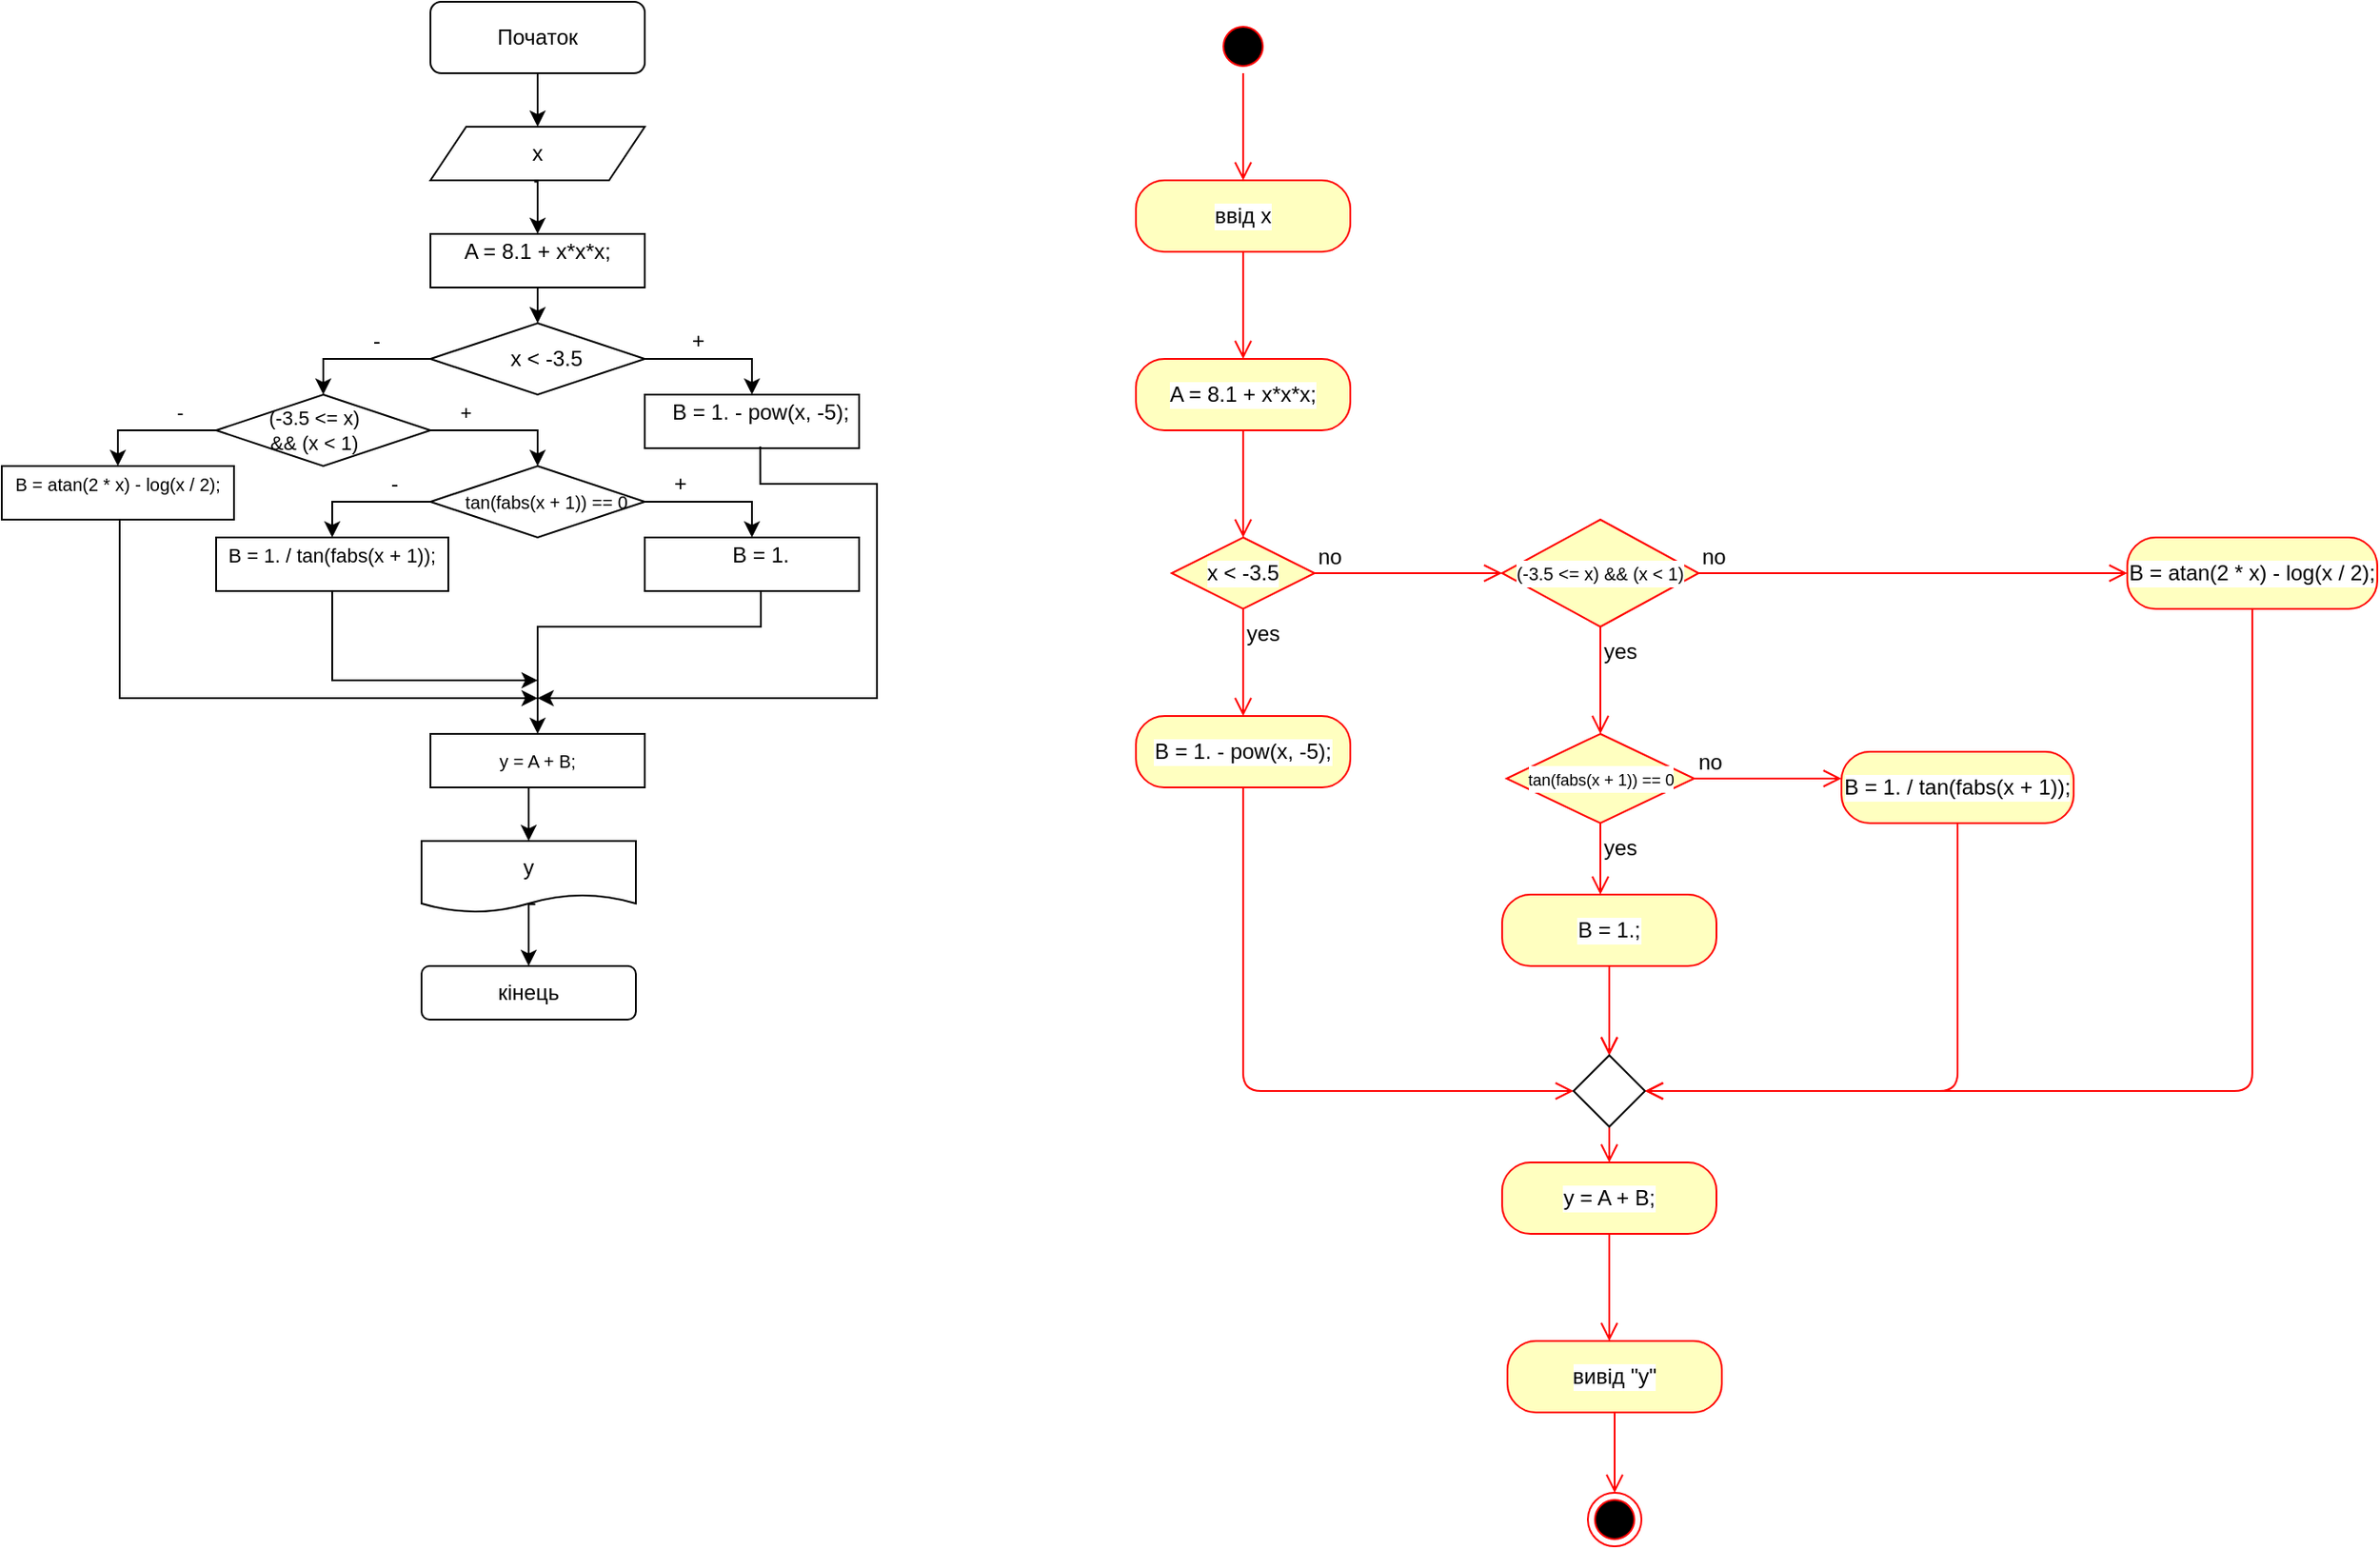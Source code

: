<mxfile version="13.8.0" type="device"><diagram id="_zxZsBG4DTkRxUMZkxQ4" name="Page-1"><mxGraphModel dx="1955" dy="1030" grid="1" gridSize="10" guides="1" tooltips="1" connect="1" arrows="1" fold="1" page="1" pageScale="1" pageWidth="850" pageHeight="1100" math="0" shadow="0"><root><mxCell id="0"/><mxCell id="1" parent="0"/><mxCell id="PcTbW34z4467yY1mR02F-1" value="" style="rounded=1;whiteSpace=wrap;html=1;shadow=0;sketch=0;glass=0;" parent="1" vertex="1"><mxGeometry x="280" y="20" width="120" height="40" as="geometry"/></mxCell><mxCell id="PcTbW34z4467yY1mR02F-4" value="" style="shape=parallelogram;perimeter=parallelogramPerimeter;whiteSpace=wrap;html=1;fixedSize=1;shadow=0;glass=0;sketch=0;" parent="1" vertex="1"><mxGeometry x="280" y="90" width="120" height="30" as="geometry"/></mxCell><mxCell id="PcTbW34z4467yY1mR02F-7" value="" style="edgeStyle=orthogonalEdgeStyle;rounded=0;orthogonalLoop=1;jettySize=auto;html=1;exitX=0.5;exitY=1;exitDx=0;exitDy=0;" parent="1" source="PcTbW34z4467yY1mR02F-1" edge="1"><mxGeometry relative="1" as="geometry"><mxPoint x="340" y="70" as="sourcePoint"/><mxPoint x="340" y="90" as="targetPoint"/><Array as="points"/></mxGeometry></mxCell><mxCell id="PcTbW34z4467yY1mR02F-5" value="Початок" style="text;html=1;strokeColor=none;fillColor=none;align=center;verticalAlign=middle;whiteSpace=wrap;rounded=0;shadow=0;glass=0;sketch=0;" parent="1" vertex="1"><mxGeometry x="320" y="30" width="40" height="20" as="geometry"/></mxCell><mxCell id="PcTbW34z4467yY1mR02F-19" value="" style="edgeStyle=orthogonalEdgeStyle;rounded=0;orthogonalLoop=1;jettySize=auto;html=1;entryX=0.5;entryY=0;entryDx=0;entryDy=0;exitX=0.454;exitY=1.288;exitDx=0;exitDy=0;exitPerimeter=0;" parent="1" source="PcTbW34z4467yY1mR02F-6" target="PcTbW34z4467yY1mR02F-18" edge="1"><mxGeometry relative="1" as="geometry"><Array as="points"><mxPoint x="340" y="121"/></Array></mxGeometry></mxCell><mxCell id="PcTbW34z4467yY1mR02F-6" value="х" style="text;html=1;strokeColor=none;fillColor=none;align=center;verticalAlign=middle;whiteSpace=wrap;rounded=0;shadow=0;glass=0;sketch=0;" parent="1" vertex="1"><mxGeometry x="320" y="95" width="40" height="20" as="geometry"/></mxCell><mxCell id="PcTbW34z4467yY1mR02F-8" value="" style="rounded=0;whiteSpace=wrap;html=1;shadow=0;glass=0;sketch=0;" parent="1" vertex="1"><mxGeometry x="280" y="150" width="120" height="30" as="geometry"/></mxCell><mxCell id="PcTbW34z4467yY1mR02F-24" style="edgeStyle=orthogonalEdgeStyle;rounded=0;orthogonalLoop=1;jettySize=auto;html=1;exitX=1;exitY=0.5;exitDx=0;exitDy=0;entryX=0.5;entryY=0;entryDx=0;entryDy=0;" parent="1" source="PcTbW34z4467yY1mR02F-9" target="PcTbW34z4467yY1mR02F-14" edge="1"><mxGeometry relative="1" as="geometry"/></mxCell><mxCell id="PcTbW34z4467yY1mR02F-25" style="edgeStyle=orthogonalEdgeStyle;rounded=0;orthogonalLoop=1;jettySize=auto;html=1;exitX=0;exitY=0.5;exitDx=0;exitDy=0;entryX=0.5;entryY=0;entryDx=0;entryDy=0;" parent="1" source="PcTbW34z4467yY1mR02F-9" target="PcTbW34z4467yY1mR02F-10" edge="1"><mxGeometry relative="1" as="geometry"/></mxCell><mxCell id="PcTbW34z4467yY1mR02F-9" value="" style="rhombus;whiteSpace=wrap;html=1;shadow=0;glass=0;sketch=0;" parent="1" vertex="1"><mxGeometry x="280" y="200" width="120" height="40" as="geometry"/></mxCell><mxCell id="PcTbW34z4467yY1mR02F-28" style="edgeStyle=orthogonalEdgeStyle;rounded=0;orthogonalLoop=1;jettySize=auto;html=1;exitX=1;exitY=0.5;exitDx=0;exitDy=0;entryX=0.5;entryY=0;entryDx=0;entryDy=0;" parent="1" source="PcTbW34z4467yY1mR02F-10" target="PcTbW34z4467yY1mR02F-11" edge="1"><mxGeometry relative="1" as="geometry"/></mxCell><mxCell id="PcTbW34z4467yY1mR02F-39" style="edgeStyle=orthogonalEdgeStyle;rounded=0;orthogonalLoop=1;jettySize=auto;html=1;exitX=0;exitY=0.5;exitDx=0;exitDy=0;entryX=0.5;entryY=0;entryDx=0;entryDy=0;fontSize=11;" parent="1" source="PcTbW34z4467yY1mR02F-10" target="PcTbW34z4467yY1mR02F-17" edge="1"><mxGeometry relative="1" as="geometry"/></mxCell><mxCell id="PcTbW34z4467yY1mR02F-10" value="" style="rhombus;whiteSpace=wrap;html=1;shadow=0;glass=0;sketch=0;" parent="1" vertex="1"><mxGeometry x="160" y="240" width="120" height="40" as="geometry"/></mxCell><mxCell id="PcTbW34z4467yY1mR02F-40" style="edgeStyle=orthogonalEdgeStyle;rounded=0;orthogonalLoop=1;jettySize=auto;html=1;exitX=0;exitY=0.5;exitDx=0;exitDy=0;entryX=0.5;entryY=0;entryDx=0;entryDy=0;fontSize=11;" parent="1" source="PcTbW34z4467yY1mR02F-11" target="PcTbW34z4467yY1mR02F-16" edge="1"><mxGeometry relative="1" as="geometry"/></mxCell><mxCell id="PcTbW34z4467yY1mR02F-11" value="" style="rhombus;whiteSpace=wrap;html=1;shadow=0;glass=0;sketch=0;" parent="1" vertex="1"><mxGeometry x="280" y="280" width="120" height="40" as="geometry"/></mxCell><mxCell id="PcTbW34z4467yY1mR02F-14" value="" style="rounded=0;whiteSpace=wrap;html=1;shadow=0;glass=0;sketch=0;" parent="1" vertex="1"><mxGeometry x="400" y="240" width="120" height="30" as="geometry"/></mxCell><mxCell id="PcTbW34z4467yY1mR02F-15" value="" style="rounded=0;whiteSpace=wrap;html=1;shadow=0;glass=0;sketch=0;" parent="1" vertex="1"><mxGeometry x="400" y="320" width="120" height="30" as="geometry"/></mxCell><mxCell id="PcTbW34z4467yY1mR02F-16" value="" style="rounded=0;whiteSpace=wrap;html=1;shadow=0;glass=0;sketch=0;" parent="1" vertex="1"><mxGeometry x="160" y="320" width="130" height="30" as="geometry"/></mxCell><mxCell id="PcTbW34z4467yY1mR02F-17" value="" style="rounded=0;whiteSpace=wrap;html=1;shadow=0;glass=0;sketch=0;" parent="1" vertex="1"><mxGeometry x="40" y="280" width="130" height="30" as="geometry"/></mxCell><mxCell id="PcTbW34z4467yY1mR02F-23" style="edgeStyle=orthogonalEdgeStyle;rounded=0;orthogonalLoop=1;jettySize=auto;html=1;entryX=0.5;entryY=0;entryDx=0;entryDy=0;" parent="1" target="PcTbW34z4467yY1mR02F-9" edge="1"><mxGeometry relative="1" as="geometry"><mxPoint x="340" y="180" as="sourcePoint"/></mxGeometry></mxCell><mxCell id="PcTbW34z4467yY1mR02F-18" value="A = 8.1 + x*x*x;" style="text;html=1;strokeColor=none;fillColor=none;align=center;verticalAlign=middle;whiteSpace=wrap;rounded=0;shadow=0;glass=0;sketch=0;" parent="1" vertex="1"><mxGeometry x="295" y="150" width="90" height="20" as="geometry"/></mxCell><mxCell id="PcTbW34z4467yY1mR02F-21" value="x &lt; -3.5" style="text;html=1;strokeColor=none;fillColor=none;align=center;verticalAlign=middle;whiteSpace=wrap;rounded=0;shadow=0;glass=0;sketch=0;" parent="1" vertex="1"><mxGeometry x="320" y="210" width="50" height="20" as="geometry"/></mxCell><mxCell id="PcTbW34z4467yY1mR02F-26" value="+" style="text;html=1;strokeColor=none;fillColor=none;align=center;verticalAlign=middle;whiteSpace=wrap;rounded=0;shadow=0;glass=0;sketch=0;" parent="1" vertex="1"><mxGeometry x="410" y="200" width="40" height="20" as="geometry"/></mxCell><mxCell id="PcTbW34z4467yY1mR02F-27" value="-" style="text;html=1;strokeColor=none;fillColor=none;align=center;verticalAlign=middle;whiteSpace=wrap;rounded=0;shadow=0;glass=0;sketch=0;" parent="1" vertex="1"><mxGeometry x="230" y="200" width="40" height="20" as="geometry"/></mxCell><mxCell id="PcTbW34z4467yY1mR02F-49" style="edgeStyle=orthogonalEdgeStyle;rounded=0;orthogonalLoop=1;jettySize=auto;html=1;fontSize=10;exitX=0.497;exitY=1.45;exitDx=0;exitDy=0;exitPerimeter=0;" parent="1" source="PcTbW34z4467yY1mR02F-29" edge="1"><mxGeometry relative="1" as="geometry"><mxPoint x="340" y="410" as="targetPoint"/><mxPoint x="470" y="290" as="sourcePoint"/><Array as="points"><mxPoint x="465" y="290"/><mxPoint x="530" y="290"/><mxPoint x="530" y="410"/></Array></mxGeometry></mxCell><mxCell id="PcTbW34z4467yY1mR02F-29" value="B = 1. - pow(x, -5);" style="text;html=1;strokeColor=none;fillColor=none;align=center;verticalAlign=middle;whiteSpace=wrap;rounded=0;shadow=0;glass=0;sketch=0;" parent="1" vertex="1"><mxGeometry x="410" y="240" width="110" height="20" as="geometry"/></mxCell><mxCell id="PcTbW34z4467yY1mR02F-30" value="(-3.5 &amp;lt;= x) &amp;amp;&amp;amp; (x &amp;lt; 1)" style="text;html=1;strokeColor=none;fillColor=none;align=center;verticalAlign=middle;whiteSpace=wrap;rounded=0;shadow=0;glass=0;sketch=0;fontSize=11;" parent="1" vertex="1"><mxGeometry x="180" y="250" width="70" height="20" as="geometry"/></mxCell><mxCell id="PcTbW34z4467yY1mR02F-31" value="+" style="text;html=1;strokeColor=none;fillColor=none;align=center;verticalAlign=middle;whiteSpace=wrap;rounded=0;shadow=0;glass=0;sketch=0;fontSize=11;" parent="1" vertex="1"><mxGeometry x="280" y="240" width="40" height="20" as="geometry"/></mxCell><mxCell id="PcTbW34z4467yY1mR02F-34" value="-" style="text;html=1;strokeColor=none;fillColor=none;align=center;verticalAlign=middle;whiteSpace=wrap;rounded=0;shadow=0;glass=0;sketch=0;fontSize=11;" parent="1" vertex="1"><mxGeometry x="120" y="240" width="40" height="20" as="geometry"/></mxCell><mxCell id="PcTbW34z4467yY1mR02F-37" style="edgeStyle=orthogonalEdgeStyle;rounded=0;orthogonalLoop=1;jettySize=auto;html=1;exitX=1;exitY=0.5;exitDx=0;exitDy=0;entryX=0.5;entryY=0;entryDx=0;entryDy=0;fontSize=11;" parent="1" source="PcTbW34z4467yY1mR02F-35" target="PcTbW34z4467yY1mR02F-15" edge="1"><mxGeometry relative="1" as="geometry"/></mxCell><mxCell id="PcTbW34z4467yY1mR02F-35" value="&lt;font style=&quot;font-size: 10px&quot;&gt;tan(fabs(x + 1)) == 0&lt;/font&gt;" style="text;html=1;strokeColor=none;fillColor=none;align=center;verticalAlign=middle;whiteSpace=wrap;rounded=0;shadow=0;glass=0;sketch=0;fontSize=11;" parent="1" vertex="1"><mxGeometry x="290" y="290" width="110" height="20" as="geometry"/></mxCell><mxCell id="PcTbW34z4467yY1mR02F-41" value="+" style="text;html=1;strokeColor=none;fillColor=none;align=center;verticalAlign=middle;whiteSpace=wrap;rounded=0;shadow=0;glass=0;sketch=0;fontSize=12;" parent="1" vertex="1"><mxGeometry x="400" y="280" width="40" height="20" as="geometry"/></mxCell><mxCell id="PcTbW34z4467yY1mR02F-42" value="-" style="text;html=1;strokeColor=none;fillColor=none;align=center;verticalAlign=middle;whiteSpace=wrap;rounded=0;shadow=0;glass=0;sketch=0;fontSize=12;" parent="1" vertex="1"><mxGeometry x="240" y="280" width="40" height="20" as="geometry"/></mxCell><mxCell id="PcTbW34z4467yY1mR02F-48" style="edgeStyle=orthogonalEdgeStyle;rounded=0;orthogonalLoop=1;jettySize=auto;html=1;entryX=0.5;entryY=0;entryDx=0;entryDy=0;fontSize=10;" parent="1" target="PcTbW34z4467yY1mR02F-47" edge="1"><mxGeometry relative="1" as="geometry"><mxPoint x="460" y="350" as="sourcePoint"/><Array as="points"><mxPoint x="465" y="370"/><mxPoint x="340" y="370"/></Array></mxGeometry></mxCell><mxCell id="PcTbW34z4467yY1mR02F-44" value="B = 1." style="text;html=1;strokeColor=none;fillColor=none;align=center;verticalAlign=middle;whiteSpace=wrap;rounded=0;shadow=0;glass=0;sketch=0;fontSize=12;" parent="1" vertex="1"><mxGeometry x="445" y="320" width="40" height="20" as="geometry"/></mxCell><mxCell id="PcTbW34z4467yY1mR02F-50" style="edgeStyle=orthogonalEdgeStyle;rounded=0;orthogonalLoop=1;jettySize=auto;html=1;fontSize=10;" parent="1" edge="1"><mxGeometry relative="1" as="geometry"><mxPoint x="340" y="400" as="targetPoint"/><mxPoint x="225" y="350" as="sourcePoint"/><Array as="points"><mxPoint x="225" y="400"/></Array></mxGeometry></mxCell><mxCell id="PcTbW34z4467yY1mR02F-45" value="B = 1. / tan(fabs(x + 1));" style="text;html=1;strokeColor=none;fillColor=none;align=center;verticalAlign=middle;whiteSpace=wrap;rounded=0;shadow=0;glass=0;sketch=0;fontSize=11;" parent="1" vertex="1"><mxGeometry x="155" y="320" width="140" height="20" as="geometry"/></mxCell><mxCell id="PcTbW34z4467yY1mR02F-51" style="edgeStyle=orthogonalEdgeStyle;rounded=0;orthogonalLoop=1;jettySize=auto;html=1;fontSize=10;exitX=0.5;exitY=1;exitDx=0;exitDy=0;" parent="1" source="PcTbW34z4467yY1mR02F-17" edge="1"><mxGeometry relative="1" as="geometry"><mxPoint x="340" y="410" as="targetPoint"/><mxPoint x="80" y="350" as="sourcePoint"/><Array as="points"><mxPoint x="106" y="310"/><mxPoint x="106" y="410"/></Array></mxGeometry></mxCell><mxCell id="PcTbW34z4467yY1mR02F-46" value="B = atan(2 * x) - log(x / 2);" style="text;html=1;strokeColor=none;fillColor=none;align=center;verticalAlign=middle;whiteSpace=wrap;rounded=0;shadow=0;glass=0;sketch=0;fontSize=10;" parent="1" vertex="1"><mxGeometry x="40" y="280" width="130" height="20" as="geometry"/></mxCell><mxCell id="PcTbW34z4467yY1mR02F-60" style="edgeStyle=orthogonalEdgeStyle;rounded=0;orthogonalLoop=1;jettySize=auto;html=1;exitX=0.5;exitY=1;exitDx=0;exitDy=0;entryX=0.5;entryY=0;entryDx=0;entryDy=0;fontSize=12;" parent="1" source="PcTbW34z4467yY1mR02F-47" target="PcTbW34z4467yY1mR02F-57" edge="1"><mxGeometry relative="1" as="geometry"/></mxCell><mxCell id="PcTbW34z4467yY1mR02F-47" value="&lt;span&gt;y = A + B;&lt;/span&gt;" style="rounded=0;whiteSpace=wrap;html=1;shadow=0;glass=0;sketch=0;fontSize=10;" parent="1" vertex="1"><mxGeometry x="280" y="430" width="120" height="30" as="geometry"/></mxCell><mxCell id="PcTbW34z4467yY1mR02F-61" value="" style="edgeStyle=orthogonalEdgeStyle;rounded=0;orthogonalLoop=1;jettySize=auto;html=1;fontSize=12;exitX=0.531;exitY=0.883;exitDx=0;exitDy=0;exitPerimeter=0;" parent="1" source="PcTbW34z4467yY1mR02F-57" target="PcTbW34z4467yY1mR02F-59" edge="1"><mxGeometry relative="1" as="geometry"><Array as="points"><mxPoint x="335" y="525"/></Array></mxGeometry></mxCell><mxCell id="PcTbW34z4467yY1mR02F-57" value="&lt;font style=&quot;font-size: 12px;&quot;&gt;y&lt;/font&gt;" style="shape=document;whiteSpace=wrap;html=1;boundedLbl=1;shadow=0;glass=0;sketch=0;fontSize=12;size=0.25;" parent="1" vertex="1"><mxGeometry x="275" y="490" width="120" height="40" as="geometry"/></mxCell><mxCell id="PcTbW34z4467yY1mR02F-59" value="кінець" style="rounded=1;whiteSpace=wrap;html=1;shadow=0;glass=0;sketch=0;fontSize=12;" parent="1" vertex="1"><mxGeometry x="275" y="560" width="120" height="30" as="geometry"/></mxCell><mxCell id="PcTbW34z4467yY1mR02F-63" value="" style="ellipse;html=1;shape=startState;fillColor=#000000;strokeColor=#ff0000;shadow=0;glass=0;labelBackgroundColor=#ffffff;sketch=0;fontSize=12;" parent="1" vertex="1"><mxGeometry x="720" y="30" width="30" height="30" as="geometry"/></mxCell><mxCell id="PcTbW34z4467yY1mR02F-64" value="" style="edgeStyle=orthogonalEdgeStyle;html=1;verticalAlign=bottom;endArrow=open;endSize=8;strokeColor=#ff0000;fontSize=12;" parent="1" source="PcTbW34z4467yY1mR02F-63" edge="1"><mxGeometry relative="1" as="geometry"><mxPoint x="735" y="120" as="targetPoint"/></mxGeometry></mxCell><mxCell id="PcTbW34z4467yY1mR02F-65" value="ввід х" style="rounded=1;whiteSpace=wrap;html=1;arcSize=40;fontColor=#000000;fillColor=#ffffc0;strokeColor=#ff0000;shadow=0;glass=0;labelBackgroundColor=#ffffff;sketch=0;" parent="1" vertex="1"><mxGeometry x="675" y="120" width="120" height="40" as="geometry"/></mxCell><mxCell id="PcTbW34z4467yY1mR02F-66" value="" style="edgeStyle=orthogonalEdgeStyle;html=1;verticalAlign=bottom;endArrow=open;endSize=8;strokeColor=#ff0000;fontSize=12;" parent="1" source="PcTbW34z4467yY1mR02F-65" edge="1"><mxGeometry relative="1" as="geometry"><mxPoint x="735" y="220" as="targetPoint"/></mxGeometry></mxCell><mxCell id="PcTbW34z4467yY1mR02F-67" value="A = 8.1 + x*x*x;" style="rounded=1;whiteSpace=wrap;html=1;arcSize=40;fontColor=#000000;fillColor=#ffffc0;strokeColor=#ff0000;shadow=0;glass=0;labelBackgroundColor=#ffffff;sketch=0;" parent="1" vertex="1"><mxGeometry x="675" y="220" width="120" height="40" as="geometry"/></mxCell><mxCell id="PcTbW34z4467yY1mR02F-68" value="" style="edgeStyle=orthogonalEdgeStyle;html=1;verticalAlign=bottom;endArrow=open;endSize=8;strokeColor=#ff0000;fontSize=12;" parent="1" source="PcTbW34z4467yY1mR02F-67" edge="1"><mxGeometry relative="1" as="geometry"><mxPoint x="735" y="320" as="targetPoint"/></mxGeometry></mxCell><mxCell id="PcTbW34z4467yY1mR02F-69" value="x &amp;lt; -3.5" style="rhombus;whiteSpace=wrap;html=1;fillColor=#ffffc0;strokeColor=#ff0000;shadow=0;glass=0;labelBackgroundColor=#ffffff;sketch=0;fontSize=12;" parent="1" vertex="1"><mxGeometry x="695" y="320" width="80" height="40" as="geometry"/></mxCell><mxCell id="PcTbW34z4467yY1mR02F-70" value="no" style="edgeStyle=orthogonalEdgeStyle;html=1;align=left;verticalAlign=bottom;endArrow=open;endSize=8;strokeColor=#ff0000;fontSize=12;" parent="1" source="PcTbW34z4467yY1mR02F-69" edge="1"><mxGeometry x="-1" relative="1" as="geometry"><mxPoint x="880" y="340" as="targetPoint"/></mxGeometry></mxCell><mxCell id="PcTbW34z4467yY1mR02F-71" value="yes" style="edgeStyle=orthogonalEdgeStyle;html=1;align=left;verticalAlign=top;endArrow=open;endSize=8;strokeColor=#ff0000;fontSize=12;" parent="1" source="PcTbW34z4467yY1mR02F-69" edge="1"><mxGeometry x="-1" relative="1" as="geometry"><mxPoint x="735" y="420" as="targetPoint"/><Array as="points"><mxPoint x="735" y="420"/></Array></mxGeometry></mxCell><mxCell id="PcTbW34z4467yY1mR02F-72" value="B = 1. - pow(x, -5);" style="rounded=1;whiteSpace=wrap;html=1;arcSize=40;fontColor=#000000;fillColor=#ffffc0;strokeColor=#ff0000;shadow=0;glass=0;labelBackgroundColor=#ffffff;sketch=0;" parent="1" vertex="1"><mxGeometry x="675" y="420" width="120" height="40" as="geometry"/></mxCell><mxCell id="PcTbW34z4467yY1mR02F-73" value="" style="edgeStyle=orthogonalEdgeStyle;html=1;verticalAlign=bottom;endArrow=open;endSize=8;strokeColor=#ff0000;fontSize=12;entryX=0;entryY=0.5;entryDx=0;entryDy=0;" parent="1" source="PcTbW34z4467yY1mR02F-72" target="PcTbW34z4467yY1mR02F-88" edge="1"><mxGeometry relative="1" as="geometry"><mxPoint x="735" y="520" as="targetPoint"/><Array as="points"><mxPoint x="735" y="630"/></Array></mxGeometry></mxCell><mxCell id="PcTbW34z4467yY1mR02F-74" value="&lt;font style=&quot;font-size: 10px&quot;&gt;(-3.5 &amp;lt;= x) &amp;amp;&amp;amp; (x &amp;lt; 1)&lt;/font&gt;" style="rhombus;whiteSpace=wrap;html=1;fillColor=#ffffc0;strokeColor=#ff0000;shadow=0;glass=0;labelBackgroundColor=#ffffff;sketch=0;fontSize=12;" parent="1" vertex="1"><mxGeometry x="880" y="310" width="110" height="60" as="geometry"/></mxCell><mxCell id="PcTbW34z4467yY1mR02F-75" value="no" style="edgeStyle=orthogonalEdgeStyle;html=1;align=left;verticalAlign=bottom;endArrow=open;endSize=8;strokeColor=#ff0000;fontSize=12;" parent="1" source="PcTbW34z4467yY1mR02F-74" target="PcTbW34z4467yY1mR02F-82" edge="1"><mxGeometry x="-1" relative="1" as="geometry"><mxPoint x="1060" y="340" as="targetPoint"/></mxGeometry></mxCell><mxCell id="PcTbW34z4467yY1mR02F-76" value="yes" style="edgeStyle=orthogonalEdgeStyle;html=1;align=left;verticalAlign=top;endArrow=open;endSize=8;strokeColor=#ff0000;fontSize=12;" parent="1" source="PcTbW34z4467yY1mR02F-74" target="PcTbW34z4467yY1mR02F-77" edge="1"><mxGeometry x="-1" relative="1" as="geometry"><mxPoint x="935" y="440" as="targetPoint"/><Array as="points"><mxPoint x="935" y="430"/></Array></mxGeometry></mxCell><mxCell id="PcTbW34z4467yY1mR02F-77" value="&lt;font style=&quot;font-size: 9px&quot;&gt;tan(fabs(x + 1)) == 0&lt;/font&gt;" style="rhombus;whiteSpace=wrap;html=1;fillColor=#ffffc0;strokeColor=#ff0000;shadow=0;glass=0;labelBackgroundColor=#ffffff;sketch=0;fontSize=12;" parent="1" vertex="1"><mxGeometry x="882.5" y="430" width="105" height="50" as="geometry"/></mxCell><mxCell id="PcTbW34z4467yY1mR02F-78" value="no" style="edgeStyle=orthogonalEdgeStyle;html=1;align=left;verticalAlign=bottom;endArrow=open;endSize=8;strokeColor=#ff0000;fontSize=12;" parent="1" source="PcTbW34z4467yY1mR02F-77" target="PcTbW34z4467yY1mR02F-84" edge="1"><mxGeometry x="-1" relative="1" as="geometry"><mxPoint x="1075" y="455" as="targetPoint"/><Array as="points"><mxPoint x="1075" y="455"/></Array></mxGeometry></mxCell><mxCell id="PcTbW34z4467yY1mR02F-79" value="yes" style="edgeStyle=orthogonalEdgeStyle;html=1;align=left;verticalAlign=top;endArrow=open;endSize=8;strokeColor=#ff0000;fontSize=12;" parent="1" source="PcTbW34z4467yY1mR02F-77" edge="1"><mxGeometry x="-1" relative="1" as="geometry"><mxPoint x="935" y="520" as="targetPoint"/></mxGeometry></mxCell><mxCell id="PcTbW34z4467yY1mR02F-80" value="B = 1.;" style="rounded=1;whiteSpace=wrap;html=1;arcSize=40;fontColor=#000000;fillColor=#ffffc0;strokeColor=#ff0000;shadow=0;glass=0;labelBackgroundColor=#ffffff;sketch=0;" parent="1" vertex="1"><mxGeometry x="880" y="520" width="120" height="40" as="geometry"/></mxCell><mxCell id="PcTbW34z4467yY1mR02F-81" value="" style="edgeStyle=orthogonalEdgeStyle;html=1;verticalAlign=bottom;endArrow=open;endSize=8;strokeColor=#ff0000;fontSize=12;" parent="1" source="PcTbW34z4467yY1mR02F-80" edge="1"><mxGeometry relative="1" as="geometry"><mxPoint x="940" y="610" as="targetPoint"/></mxGeometry></mxCell><mxCell id="PcTbW34z4467yY1mR02F-82" value="B = atan(2 * x) - log(x / 2);" style="rounded=1;whiteSpace=wrap;html=1;arcSize=40;fontColor=#000000;fillColor=#ffffc0;strokeColor=#ff0000;shadow=0;glass=0;labelBackgroundColor=#ffffff;sketch=0;" parent="1" vertex="1"><mxGeometry x="1230" y="320" width="140" height="40" as="geometry"/></mxCell><mxCell id="PcTbW34z4467yY1mR02F-83" value="" style="edgeStyle=orthogonalEdgeStyle;html=1;verticalAlign=bottom;endArrow=open;endSize=8;strokeColor=#ff0000;fontSize=12;entryX=1;entryY=0.5;entryDx=0;entryDy=0;" parent="1" source="PcTbW34z4467yY1mR02F-82" target="PcTbW34z4467yY1mR02F-88" edge="1"><mxGeometry relative="1" as="geometry"><mxPoint x="940" y="670" as="targetPoint"/><Array as="points"><mxPoint x="1300" y="630"/></Array></mxGeometry></mxCell><mxCell id="PcTbW34z4467yY1mR02F-84" value="B = 1. / tan(fabs(x + 1));" style="rounded=1;whiteSpace=wrap;html=1;arcSize=40;fontColor=#000000;fillColor=#ffffc0;strokeColor=#ff0000;shadow=0;glass=0;labelBackgroundColor=#ffffff;sketch=0;" parent="1" vertex="1"><mxGeometry x="1070" y="440" width="130" height="40" as="geometry"/></mxCell><mxCell id="PcTbW34z4467yY1mR02F-85" value="" style="edgeStyle=orthogonalEdgeStyle;html=1;verticalAlign=bottom;endArrow=open;endSize=8;strokeColor=#ff0000;fontSize=12;" parent="1" source="PcTbW34z4467yY1mR02F-88" edge="1"><mxGeometry relative="1" as="geometry"><mxPoint x="940" y="670" as="targetPoint"/><Array as="points"><mxPoint x="940" y="640"/></Array></mxGeometry></mxCell><mxCell id="PcTbW34z4467yY1mR02F-86" value="y = A + B;" style="rounded=1;whiteSpace=wrap;html=1;arcSize=40;fontColor=#000000;fillColor=#ffffc0;strokeColor=#ff0000;shadow=0;glass=0;labelBackgroundColor=#ffffff;sketch=0;" parent="1" vertex="1"><mxGeometry x="880" y="670" width="120" height="40" as="geometry"/></mxCell><mxCell id="PcTbW34z4467yY1mR02F-87" value="" style="edgeStyle=orthogonalEdgeStyle;html=1;verticalAlign=bottom;endArrow=open;endSize=8;strokeColor=#ff0000;fontSize=12;" parent="1" source="PcTbW34z4467yY1mR02F-86" edge="1"><mxGeometry relative="1" as="geometry"><mxPoint x="940" y="770" as="targetPoint"/></mxGeometry></mxCell><mxCell id="PcTbW34z4467yY1mR02F-89" value="" style="edgeStyle=orthogonalEdgeStyle;html=1;verticalAlign=bottom;endArrow=open;endSize=8;strokeColor=#ff0000;fontSize=12;" parent="1" source="PcTbW34z4467yY1mR02F-88" edge="1"><mxGeometry relative="1" as="geometry"><mxPoint x="940" y="610" as="targetPoint"/><mxPoint x="1135" y="480" as="sourcePoint"/><Array as="points"/></mxGeometry></mxCell><mxCell id="PcTbW34z4467yY1mR02F-88" value="" style="rhombus;whiteSpace=wrap;html=1;shadow=0;glass=0;labelBackgroundColor=#ffffff;sketch=0;fontSize=12;" parent="1" vertex="1"><mxGeometry x="920" y="610" width="40" height="40" as="geometry"/></mxCell><mxCell id="PcTbW34z4467yY1mR02F-91" value="" style="edgeStyle=orthogonalEdgeStyle;html=1;verticalAlign=bottom;endArrow=open;endSize=8;strokeColor=#ff0000;fontSize=12;entryX=1;entryY=0.5;entryDx=0;entryDy=0;" parent="1" source="PcTbW34z4467yY1mR02F-84" target="PcTbW34z4467yY1mR02F-88" edge="1"><mxGeometry relative="1" as="geometry"><mxPoint x="940" y="610" as="targetPoint"/><mxPoint x="1135" y="480" as="sourcePoint"/><Array as="points"><mxPoint x="1135" y="630"/></Array></mxGeometry></mxCell><mxCell id="PcTbW34z4467yY1mR02F-95" value="вивід &quot;y&quot;" style="rounded=1;whiteSpace=wrap;html=1;arcSize=40;fontColor=#000000;fillColor=#ffffc0;strokeColor=#ff0000;shadow=0;glass=0;labelBackgroundColor=#ffffff;sketch=0;" parent="1" vertex="1"><mxGeometry x="883" y="770" width="120" height="40" as="geometry"/></mxCell><mxCell id="PcTbW34z4467yY1mR02F-96" value="" style="edgeStyle=orthogonalEdgeStyle;html=1;verticalAlign=bottom;endArrow=open;endSize=8;strokeColor=#ff0000;fontSize=12;" parent="1" source="PcTbW34z4467yY1mR02F-95" target="PcTbW34z4467yY1mR02F-97" edge="1"><mxGeometry relative="1" as="geometry"><mxPoint x="943" y="870" as="targetPoint"/></mxGeometry></mxCell><mxCell id="PcTbW34z4467yY1mR02F-97" value="" style="ellipse;html=1;shape=endState;fillColor=#000000;strokeColor=#ff0000;shadow=0;glass=0;labelBackgroundColor=#ffffff;sketch=0;fontSize=12;" parent="1" vertex="1"><mxGeometry x="928" y="855" width="30" height="30" as="geometry"/></mxCell></root></mxGraphModel></diagram></mxfile>